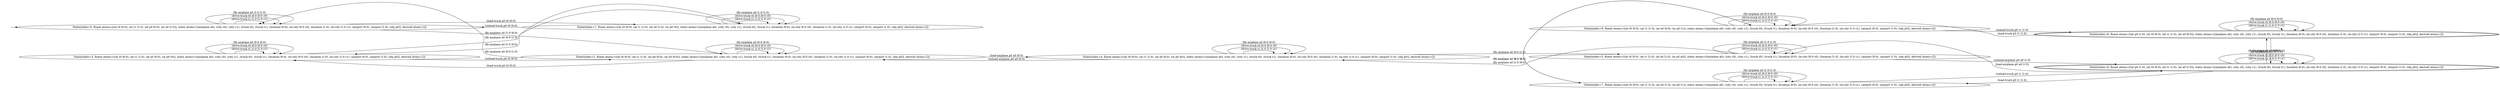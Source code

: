 digraph {
rankdir="LR"
s0[label="State(index=0, fluent atoms=[(at t0 l0-0), (at t1 l1-0), (at p0 l0-0), (at a0 l1-0)], static atoms=[(airplane a0), (city c0), (city c1), (truck t0), (truck t1), (location l0-0), (in-city l0-0 c0), (location l1-0), (in-city l1-0 c1), (airport l0-0), (airport l1-0), (obj p0)], derived atoms=[])"]
s1[label="State(index=1, fluent atoms=[(at t0 l0-0), (at t1 l1-0), (at a0 l1-0), (in p0 t0)], static atoms=[(airplane a0), (city c0), (city c1), (truck t0), (truck t1), (location l0-0), (in-city l0-0 c0), (location l1-0), (in-city l1-0 c1), (airport l0-0), (airport l1-0), (obj p0)], derived atoms=[])"]
s2[label="State(index=2, fluent atoms=[(at t0 l0-0), (at t1 l1-0), (at p0 l0-0), (at a0 l0-0)], static atoms=[(airplane a0), (city c0), (city c1), (truck t0), (truck t1), (location l0-0), (in-city l0-0 c0), (location l1-0), (in-city l1-0 c1), (airport l0-0), (airport l1-0), (obj p0)], derived atoms=[])"]
s3[label="State(index=3, fluent atoms=[(at t0 l0-0), (at t1 l1-0), (at a0 l0-0), (in p0 t0)], static atoms=[(airplane a0), (city c0), (city c1), (truck t0), (truck t1), (location l0-0), (in-city l0-0 c0), (location l1-0), (in-city l1-0 c1), (airport l0-0), (airport l1-0), (obj p0)], derived atoms=[])"]
s4[label="State(index=4, fluent atoms=[(at t0 l0-0), (at t1 l1-0), (at a0 l0-0), (in p0 a0)], static atoms=[(airplane a0), (city c0), (city c1), (truck t0), (truck t1), (location l0-0), (in-city l0-0 c0), (location l1-0), (in-city l1-0 c1), (airport l0-0), (airport l1-0), (obj p0)], derived atoms=[])"]
s5[label="State(index=5, fluent atoms=[(at t0 l0-0), (at t1 l1-0), (at a0 l1-0), (in p0 a0)], static atoms=[(airplane a0), (city c0), (city c1), (truck t0), (truck t1), (location l0-0), (in-city l0-0 c0), (location l1-0), (in-city l1-0 c1), (airport l0-0), (airport l1-0), (obj p0)], derived atoms=[])"]
s6[peripheries=2,label="State(index=6, fluent atoms=[(at p0 l1-0), (at t0 l0-0), (at t1 l1-0), (at a0 l1-0)], static atoms=[(airplane a0), (city c0), (city c1), (truck t0), (truck t1), (location l0-0), (in-city l0-0 c0), (location l1-0), (in-city l1-0 c1), (airport l0-0), (airport l1-0), (obj p0)], derived atoms=[])"]
s7[label="State(index=7, fluent atoms=[(at t0 l0-0), (at t1 l1-0), (at a0 l1-0), (in p0 t1)], static atoms=[(airplane a0), (city c0), (city c1), (truck t0), (truck t1), (location l0-0), (in-city l0-0 c0), (location l1-0), (in-city l1-0 c1), (airport l0-0), (airport l1-0), (obj p0)], derived atoms=[])"]
s8[peripheries=2,label="State(index=8, fluent atoms=[(at p0 l1-0), (at t0 l0-0), (at t1 l1-0), (at a0 l0-0)], static atoms=[(airplane a0), (city c0), (city c1), (truck t0), (truck t1), (location l0-0), (in-city l0-0 c0), (location l1-0), (in-city l1-0 c1), (airport l0-0), (airport l1-0), (obj p0)], derived atoms=[])"]
s9[label="State(index=9, fluent atoms=[(at t0 l0-0), (at t1 l1-0), (at a0 l0-0), (in p0 t1)], static atoms=[(airplane a0), (city c0), (city c1), (truck t0), (truck t1), (location l0-0), (in-city l0-0 c0), (location l1-0), (in-city l1-0 c1), (airport l0-0), (airport l1-0), (obj p0)], derived atoms=[])"]
Dangling [ label = "", style = invis ]
{ rank = same; Dangling }
Dangling -> s0
{ rank = same; s1}
{ rank = same; s0,s3}
{ rank = same; s2}
{ rank = same; s4}
{ rank = same; s5,s7,s9}
{ rank = same; s6,s8}
s0->s0 [label="(drive-truck t1 l1-0 l1-0 c1)"]
s0->s0 [label="(drive-truck t0 l0-0 l0-0 c0)"]
s0->s1 [label="(load-truck p0 t0 l0-0)"]
s0->s0 [label="(fly-airplane a0 l1-0 l1-0)"]
s0->s2 [label="(fly-airplane a0 l1-0 l0-0)"]
s2->s2 [label="(drive-truck t1 l1-0 l1-0 c1)"]
s2->s2 [label="(drive-truck t0 l0-0 l0-0 c0)"]
s2->s3 [label="(load-truck p0 t0 l0-0)"]
s2->s0 [label="(fly-airplane a0 l0-0 l1-0)"]
s2->s2 [label="(fly-airplane a0 l0-0 l0-0)"]
s2->s4 [label="(load-airplane p0 a0 l0-0)"]
s4->s4 [label="(drive-truck t1 l1-0 l1-0 c1)"]
s4->s4 [label="(drive-truck t0 l0-0 l0-0 c0)"]
s4->s5 [label="(fly-airplane a0 l0-0 l1-0)"]
s4->s4 [label="(fly-airplane a0 l0-0 l0-0)"]
s4->s2 [label="(unload-airplane p0 a0 l0-0)"]
s5->s5 [label="(drive-truck t1 l1-0 l1-0 c1)"]
s5->s5 [label="(drive-truck t0 l0-0 l0-0 c0)"]
s5->s5 [label="(fly-airplane a0 l1-0 l1-0)"]
s5->s4 [label="(fly-airplane a0 l1-0 l0-0)"]
s5->s6 [label="(unload-airplane p0 a0 l1-0)"]
s6->s6 [label="(drive-truck t1 l1-0 l1-0 c1)"]
s6->s6 [label="(drive-truck t0 l0-0 l0-0 c0)"]
s6->s7 [label="(load-truck p0 t1 l1-0)"]
s6->s6 [label="(fly-airplane a0 l1-0 l1-0)"]
s6->s8 [label="(fly-airplane a0 l1-0 l0-0)"]
s6->s5 [label="(load-airplane p0 a0 l1-0)"]
s8->s8 [label="(drive-truck t1 l1-0 l1-0 c1)"]
s8->s8 [label="(drive-truck t0 l0-0 l0-0 c0)"]
s8->s9 [label="(load-truck p0 t1 l1-0)"]
s8->s6 [label="(fly-airplane a0 l0-0 l1-0)"]
s8->s8 [label="(fly-airplane a0 l0-0 l0-0)"]
s9->s9 [label="(drive-truck t1 l1-0 l1-0 c1)"]
s9->s8 [label="(unload-truck p0 t1 l1-0)"]
s9->s9 [label="(drive-truck t0 l0-0 l0-0 c0)"]
s9->s7 [label="(fly-airplane a0 l0-0 l1-0)"]
s9->s9 [label="(fly-airplane a0 l0-0 l0-0)"]
s7->s7 [label="(drive-truck t1 l1-0 l1-0 c1)"]
s7->s6 [label="(unload-truck p0 t1 l1-0)"]
s7->s7 [label="(drive-truck t0 l0-0 l0-0 c0)"]
s7->s7 [label="(fly-airplane a0 l1-0 l1-0)"]
s7->s9 [label="(fly-airplane a0 l1-0 l0-0)"]
s3->s3 [label="(drive-truck t1 l1-0 l1-0 c1)"]
s3->s3 [label="(drive-truck t0 l0-0 l0-0 c0)"]
s3->s2 [label="(unload-truck p0 t0 l0-0)"]
s3->s1 [label="(fly-airplane a0 l0-0 l1-0)"]
s3->s3 [label="(fly-airplane a0 l0-0 l0-0)"]
s1->s1 [label="(drive-truck t1 l1-0 l1-0 c1)"]
s1->s1 [label="(drive-truck t0 l0-0 l0-0 c0)"]
s1->s0 [label="(unload-truck p0 t0 l0-0)"]
s1->s1 [label="(fly-airplane a0 l1-0 l1-0)"]
s1->s3 [label="(fly-airplane a0 l1-0 l0-0)"]
}
